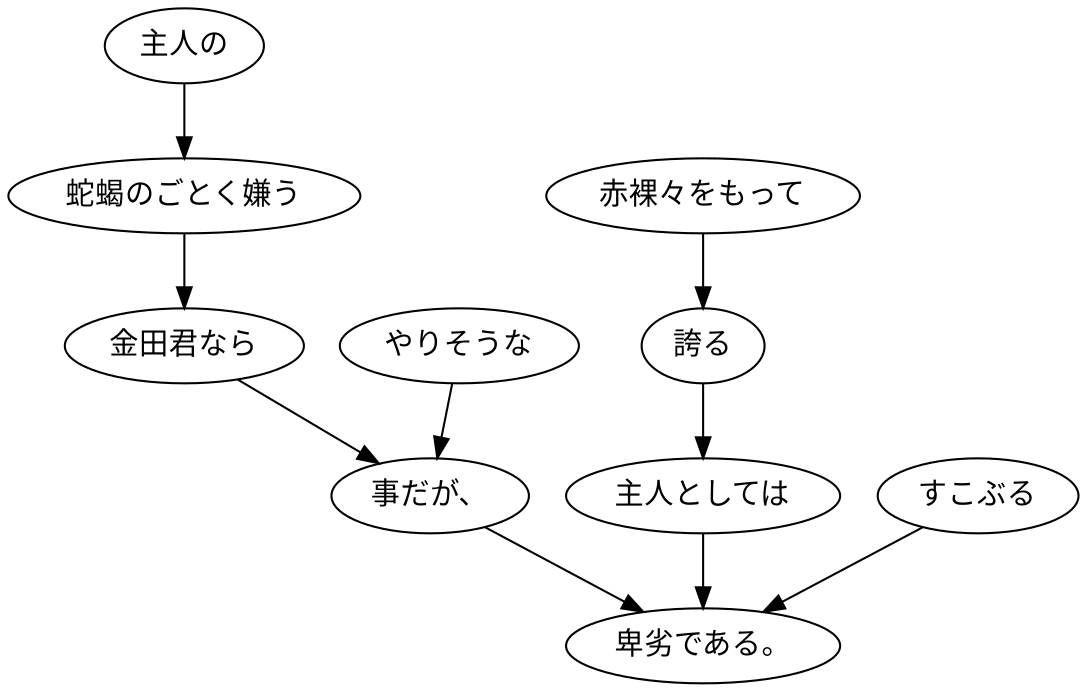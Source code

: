 digraph graph4571 {
	node0 [label="主人の"];
	node1 [label="蛇蝎のごとく嫌う"];
	node2 [label="金田君なら"];
	node3 [label="やりそうな"];
	node4 [label="事だが、"];
	node5 [label="赤裸々をもって"];
	node6 [label="誇る"];
	node7 [label="主人としては"];
	node8 [label="すこぶる"];
	node9 [label="卑劣である。"];
	node0 -> node1;
	node1 -> node2;
	node2 -> node4;
	node3 -> node4;
	node4 -> node9;
	node5 -> node6;
	node6 -> node7;
	node7 -> node9;
	node8 -> node9;
}
